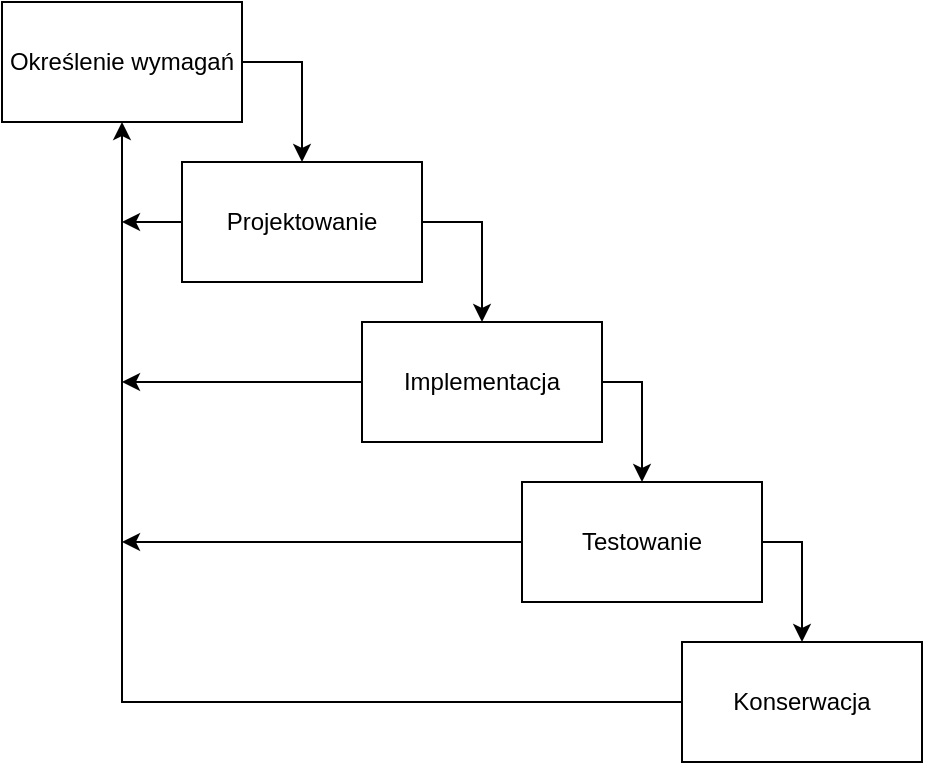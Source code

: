 <mxfile version="16.6.6" type="device"><diagram id="gwM1Jn4BPQJZvWkccK96" name="Page-1"><mxGraphModel dx="868" dy="482" grid="1" gridSize="10" guides="1" tooltips="1" connect="1" arrows="1" fold="1" page="1" pageScale="1" pageWidth="827" pageHeight="1169" math="0" shadow="0"><root><mxCell id="0"/><mxCell id="1" parent="0"/><mxCell id="wh8-_ihLE1OycmCs3RpY-6" style="edgeStyle=orthogonalEdgeStyle;rounded=0;orthogonalLoop=1;jettySize=auto;html=1;exitX=1;exitY=0.5;exitDx=0;exitDy=0;entryX=0.5;entryY=0;entryDx=0;entryDy=0;" edge="1" parent="1" source="wh8-_ihLE1OycmCs3RpY-1" target="wh8-_ihLE1OycmCs3RpY-2"><mxGeometry relative="1" as="geometry"/></mxCell><mxCell id="wh8-_ihLE1OycmCs3RpY-1" value="Określenie wymagań" style="rounded=0;whiteSpace=wrap;html=1;" vertex="1" parent="1"><mxGeometry x="130" y="80" width="120" height="60" as="geometry"/></mxCell><mxCell id="wh8-_ihLE1OycmCs3RpY-7" style="edgeStyle=orthogonalEdgeStyle;rounded=0;orthogonalLoop=1;jettySize=auto;html=1;exitX=1;exitY=0.5;exitDx=0;exitDy=0;" edge="1" parent="1" source="wh8-_ihLE1OycmCs3RpY-2" target="wh8-_ihLE1OycmCs3RpY-3"><mxGeometry relative="1" as="geometry"/></mxCell><mxCell id="wh8-_ihLE1OycmCs3RpY-11" style="edgeStyle=orthogonalEdgeStyle;rounded=0;orthogonalLoop=1;jettySize=auto;html=1;exitX=0;exitY=0.5;exitDx=0;exitDy=0;" edge="1" parent="1" source="wh8-_ihLE1OycmCs3RpY-2"><mxGeometry relative="1" as="geometry"><mxPoint x="190" y="190" as="targetPoint"/></mxGeometry></mxCell><mxCell id="wh8-_ihLE1OycmCs3RpY-2" value="Projektowanie" style="rounded=0;whiteSpace=wrap;html=1;" vertex="1" parent="1"><mxGeometry x="220" y="160" width="120" height="60" as="geometry"/></mxCell><mxCell id="wh8-_ihLE1OycmCs3RpY-8" style="edgeStyle=orthogonalEdgeStyle;rounded=0;orthogonalLoop=1;jettySize=auto;html=1;exitX=1;exitY=0.5;exitDx=0;exitDy=0;entryX=0.5;entryY=0;entryDx=0;entryDy=0;" edge="1" parent="1" source="wh8-_ihLE1OycmCs3RpY-3" target="wh8-_ihLE1OycmCs3RpY-4"><mxGeometry relative="1" as="geometry"/></mxCell><mxCell id="wh8-_ihLE1OycmCs3RpY-12" style="edgeStyle=orthogonalEdgeStyle;rounded=0;orthogonalLoop=1;jettySize=auto;html=1;exitX=0;exitY=0.5;exitDx=0;exitDy=0;" edge="1" parent="1" source="wh8-_ihLE1OycmCs3RpY-3"><mxGeometry relative="1" as="geometry"><mxPoint x="190" y="270" as="targetPoint"/></mxGeometry></mxCell><mxCell id="wh8-_ihLE1OycmCs3RpY-3" value="Implementacja" style="rounded=0;whiteSpace=wrap;html=1;" vertex="1" parent="1"><mxGeometry x="310" y="240" width="120" height="60" as="geometry"/></mxCell><mxCell id="wh8-_ihLE1OycmCs3RpY-9" style="edgeStyle=orthogonalEdgeStyle;rounded=0;orthogonalLoop=1;jettySize=auto;html=1;exitX=1;exitY=0.5;exitDx=0;exitDy=0;entryX=0.5;entryY=0;entryDx=0;entryDy=0;" edge="1" parent="1" source="wh8-_ihLE1OycmCs3RpY-4" target="wh8-_ihLE1OycmCs3RpY-5"><mxGeometry relative="1" as="geometry"/></mxCell><mxCell id="wh8-_ihLE1OycmCs3RpY-13" style="edgeStyle=orthogonalEdgeStyle;rounded=0;orthogonalLoop=1;jettySize=auto;html=1;exitX=0;exitY=0.5;exitDx=0;exitDy=0;" edge="1" parent="1" source="wh8-_ihLE1OycmCs3RpY-4"><mxGeometry relative="1" as="geometry"><mxPoint x="190" y="350" as="targetPoint"/></mxGeometry></mxCell><mxCell id="wh8-_ihLE1OycmCs3RpY-4" value="Testowanie" style="rounded=0;whiteSpace=wrap;html=1;" vertex="1" parent="1"><mxGeometry x="390" y="320" width="120" height="60" as="geometry"/></mxCell><mxCell id="wh8-_ihLE1OycmCs3RpY-10" style="edgeStyle=orthogonalEdgeStyle;rounded=0;orthogonalLoop=1;jettySize=auto;html=1;exitX=0;exitY=0.5;exitDx=0;exitDy=0;entryX=0.5;entryY=1;entryDx=0;entryDy=0;" edge="1" parent="1" source="wh8-_ihLE1OycmCs3RpY-5" target="wh8-_ihLE1OycmCs3RpY-1"><mxGeometry relative="1" as="geometry"/></mxCell><mxCell id="wh8-_ihLE1OycmCs3RpY-5" value="Konserwacja" style="rounded=0;whiteSpace=wrap;html=1;" vertex="1" parent="1"><mxGeometry x="470" y="400" width="120" height="60" as="geometry"/></mxCell></root></mxGraphModel></diagram></mxfile>